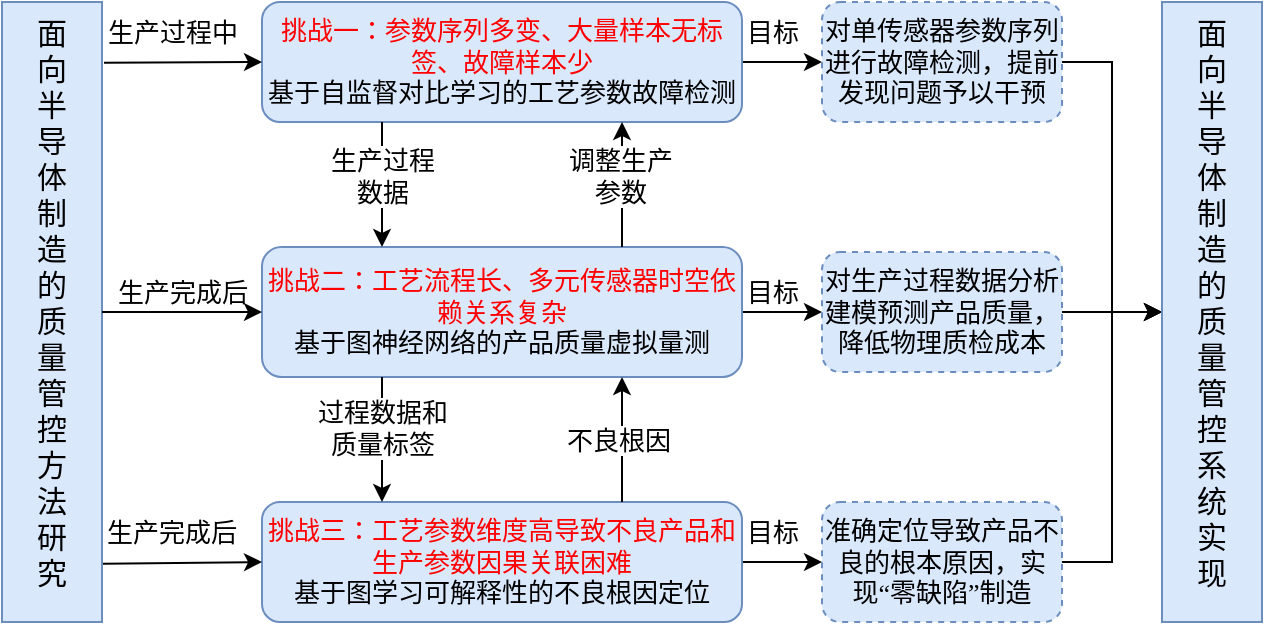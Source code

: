 <mxfile version="26.0.14">
  <diagram name="第 1 页" id="vRJoYxe_t1CxdExO-E0Y">
    <mxGraphModel dx="819" dy="422" grid="1" gridSize="10" guides="1" tooltips="1" connect="1" arrows="1" fold="1" page="1" pageScale="1" pageWidth="827" pageHeight="1169" math="0" shadow="0">
      <root>
        <mxCell id="0" />
        <mxCell id="1" parent="0" />
        <mxCell id="leD4EtCYWYrJHKbPkgnn-1" value="" style="rounded=0;whiteSpace=wrap;html=1;fontFamily=宋体;fontSize=13;fillColor=#dae8fc;strokeColor=#6c8ebf;fontStyle=0" parent="1" vertex="1">
          <mxGeometry x="70" y="110" width="50" height="310" as="geometry" />
        </mxCell>
        <mxCell id="leD4EtCYWYrJHKbPkgnn-3" value="面向半导体制造的质量管控方法研究" style="text;html=1;strokeColor=none;fillColor=none;align=center;verticalAlign=middle;whiteSpace=wrap;rounded=0;fontFamily=宋体;fontSize=15;fontStyle=0" parent="1" vertex="1">
          <mxGeometry x="85" y="140" width="20" height="239" as="geometry" />
        </mxCell>
        <mxCell id="leD4EtCYWYrJHKbPkgnn-10" value="" style="edgeStyle=orthogonalEdgeStyle;rounded=0;orthogonalLoop=1;jettySize=auto;html=1;fontFamily=宋体;fontSize=13;fontStyle=0" parent="1" source="leD4EtCYWYrJHKbPkgnn-4" target="leD4EtCYWYrJHKbPkgnn-9" edge="1">
          <mxGeometry relative="1" as="geometry" />
        </mxCell>
        <mxCell id="leD4EtCYWYrJHKbPkgnn-4" value="&lt;font color=&quot;#ff0000&quot;&gt;挑战一：参数序列多变、大量样本无标签、故障样本少&lt;/font&gt;&lt;br&gt;基于自监督对比学习的工艺参数故障检测" style="rounded=1;whiteSpace=wrap;html=1;fontFamily=宋体;fontSize=13;fillColor=#dae8fc;strokeColor=#6c8ebf;fontStyle=0" parent="1" vertex="1">
          <mxGeometry x="200" y="110" width="240" height="60" as="geometry" />
        </mxCell>
        <mxCell id="leD4EtCYWYrJHKbPkgnn-13" value="" style="edgeStyle=orthogonalEdgeStyle;rounded=0;orthogonalLoop=1;jettySize=auto;html=1;fontFamily=宋体;fontSize=13;fontStyle=0" parent="1" source="leD4EtCYWYrJHKbPkgnn-5" target="leD4EtCYWYrJHKbPkgnn-12" edge="1">
          <mxGeometry relative="1" as="geometry" />
        </mxCell>
        <mxCell id="leD4EtCYWYrJHKbPkgnn-5" value="&lt;font color=&quot;#ff0000&quot;&gt;挑战二：工艺流程长、多元传感器时空依赖关系复杂&lt;/font&gt;&lt;br&gt;基于图神经网络的产品质量虚拟量测" style="rounded=1;whiteSpace=wrap;html=1;fontFamily=宋体;fontSize=13;fillColor=#dae8fc;strokeColor=#6c8ebf;fontStyle=0" parent="1" vertex="1">
          <mxGeometry x="200" y="232.5" width="240" height="65" as="geometry" />
        </mxCell>
        <mxCell id="leD4EtCYWYrJHKbPkgnn-16" value="" style="edgeStyle=orthogonalEdgeStyle;rounded=0;orthogonalLoop=1;jettySize=auto;html=1;fontFamily=宋体;fontSize=13;fontStyle=0" parent="1" source="leD4EtCYWYrJHKbPkgnn-6" target="leD4EtCYWYrJHKbPkgnn-15" edge="1">
          <mxGeometry relative="1" as="geometry" />
        </mxCell>
        <mxCell id="leD4EtCYWYrJHKbPkgnn-6" value="&lt;font color=&quot;#ff0000&quot;&gt;挑战三：工艺参数维度高导致不良产品和生产参数因果关联困难&lt;/font&gt;&lt;br&gt;基于图学习可解释性的不良根因定位" style="rounded=1;whiteSpace=wrap;html=1;fontFamily=宋体;fontSize=13;fillColor=#dae8fc;strokeColor=#6c8ebf;fontStyle=0" parent="1" vertex="1">
          <mxGeometry x="200" y="360" width="240" height="60" as="geometry" />
        </mxCell>
        <mxCell id="XV_b17r9qpa5eP-i0__M-15" value="" style="edgeStyle=orthogonalEdgeStyle;rounded=0;orthogonalLoop=1;jettySize=auto;html=1;fontFamily=宋体;fontStyle=0" parent="1" source="leD4EtCYWYrJHKbPkgnn-9" target="XV_b17r9qpa5eP-i0__M-2" edge="1">
          <mxGeometry relative="1" as="geometry" />
        </mxCell>
        <mxCell id="leD4EtCYWYrJHKbPkgnn-9" value="&lt;p style=&quot;margin-top: 0pt; margin-bottom: 0pt; margin-left: 0in; direction: ltr; unicode-bidi: embed; word-break: normal; font-size: 13px;&quot;&gt;对单传感器参数序列进行故障检测，提前发现问题予以干预&lt;/p&gt;" style="rounded=1;whiteSpace=wrap;html=1;fontFamily=宋体;fontSize=13;fillColor=#dae8fc;strokeColor=#6c8ebf;dashed=1;fontStyle=0" parent="1" vertex="1">
          <mxGeometry x="480" y="110" width="120" height="60" as="geometry" />
        </mxCell>
        <mxCell id="leD4EtCYWYrJHKbPkgnn-11" value="目标" style="text;html=1;align=center;verticalAlign=middle;resizable=0;points=[];autosize=1;strokeColor=none;fillColor=none;fontFamily=宋体;fontSize=13;fontStyle=0" parent="1" vertex="1">
          <mxGeometry x="430" y="110" width="50" height="30" as="geometry" />
        </mxCell>
        <mxCell id="XV_b17r9qpa5eP-i0__M-16" value="" style="edgeStyle=orthogonalEdgeStyle;rounded=0;orthogonalLoop=1;jettySize=auto;html=1;strokeWidth=1;fontFamily=宋体;fontStyle=0" parent="1" source="leD4EtCYWYrJHKbPkgnn-12" target="XV_b17r9qpa5eP-i0__M-2" edge="1">
          <mxGeometry relative="1" as="geometry" />
        </mxCell>
        <mxCell id="leD4EtCYWYrJHKbPkgnn-12" value="&lt;p style=&quot;margin-top: 0pt; margin-bottom: 0pt; margin-left: 0in; direction: ltr; unicode-bidi: embed; word-break: normal; font-size: 13px;&quot;&gt;对生产过程数据分析建模预测产品质量，降低物理质检成本&lt;/p&gt;" style="rounded=1;whiteSpace=wrap;html=1;fontFamily=宋体;fontSize=13;fillColor=#dae8fc;strokeColor=#6c8ebf;dashed=1;fontStyle=0" parent="1" vertex="1">
          <mxGeometry x="480" y="235" width="120" height="60" as="geometry" />
        </mxCell>
        <mxCell id="leD4EtCYWYrJHKbPkgnn-14" value="目标" style="text;html=1;align=center;verticalAlign=middle;resizable=0;points=[];autosize=1;strokeColor=none;fillColor=none;fontFamily=宋体;fontSize=13;fontStyle=0" parent="1" vertex="1">
          <mxGeometry x="430" y="240" width="50" height="30" as="geometry" />
        </mxCell>
        <mxCell id="XV_b17r9qpa5eP-i0__M-17" value="" style="edgeStyle=orthogonalEdgeStyle;rounded=0;orthogonalLoop=1;jettySize=auto;html=1;fontFamily=宋体;fontStyle=0" parent="1" source="leD4EtCYWYrJHKbPkgnn-15" target="XV_b17r9qpa5eP-i0__M-2" edge="1">
          <mxGeometry relative="1" as="geometry" />
        </mxCell>
        <mxCell id="leD4EtCYWYrJHKbPkgnn-15" value="&lt;p style=&quot;margin-top: 0pt; margin-bottom: 0pt; margin-left: 0in; direction: ltr; unicode-bidi: embed; word-break: normal; font-size: 13px;&quot;&gt;准确定位导致产品不良的根本原因，实现“零缺陷”制造&lt;/p&gt;" style="rounded=1;whiteSpace=wrap;html=1;fontFamily=宋体;fontSize=13;fillColor=#dae8fc;strokeColor=#6c8ebf;dashed=1;fontStyle=0" parent="1" vertex="1">
          <mxGeometry x="480" y="360" width="120" height="60" as="geometry" />
        </mxCell>
        <mxCell id="leD4EtCYWYrJHKbPkgnn-17" value="目标" style="text;html=1;align=center;verticalAlign=middle;resizable=0;points=[];autosize=1;strokeColor=none;fillColor=none;fontFamily=宋体;fontSize=13;fontStyle=0" parent="1" vertex="1">
          <mxGeometry x="430" y="360" width="50" height="30" as="geometry" />
        </mxCell>
        <mxCell id="leD4EtCYWYrJHKbPkgnn-18" value="" style="endArrow=classic;html=1;rounded=0;exitX=0.25;exitY=1;exitDx=0;exitDy=0;entryX=0.25;entryY=0;entryDx=0;entryDy=0;fontFamily=宋体;fontSize=13;fontStyle=0" parent="1" source="leD4EtCYWYrJHKbPkgnn-4" target="leD4EtCYWYrJHKbPkgnn-5" edge="1">
          <mxGeometry width="50" height="50" relative="1" as="geometry">
            <mxPoint x="170" y="250" as="sourcePoint" />
            <mxPoint x="220" y="200" as="targetPoint" />
          </mxGeometry>
        </mxCell>
        <mxCell id="leD4EtCYWYrJHKbPkgnn-19" value="生产过程&lt;br style=&quot;font-size: 13px;&quot;&gt;数据" style="edgeLabel;html=1;align=center;verticalAlign=middle;resizable=0;points=[];fontFamily=宋体;fontSize=13;fontStyle=0" parent="leD4EtCYWYrJHKbPkgnn-18" vertex="1" connectable="0">
          <mxGeometry x="-0.135" relative="1" as="geometry">
            <mxPoint as="offset" />
          </mxGeometry>
        </mxCell>
        <mxCell id="leD4EtCYWYrJHKbPkgnn-20" value="" style="endArrow=classic;html=1;rounded=0;entryX=0.25;entryY=0;entryDx=0;entryDy=0;exitX=0.25;exitY=1;exitDx=0;exitDy=0;fontFamily=宋体;fontSize=13;fontStyle=0" parent="1" source="leD4EtCYWYrJHKbPkgnn-5" target="leD4EtCYWYrJHKbPkgnn-6" edge="1">
          <mxGeometry width="50" height="50" relative="1" as="geometry">
            <mxPoint x="240" y="310" as="sourcePoint" />
            <mxPoint x="250" y="350" as="targetPoint" />
          </mxGeometry>
        </mxCell>
        <mxCell id="leD4EtCYWYrJHKbPkgnn-21" value="过程数据和&lt;br style=&quot;font-size: 13px;&quot;&gt;质量标签" style="edgeLabel;html=1;align=center;verticalAlign=middle;resizable=0;points=[];fontFamily=宋体;fontSize=13;fontStyle=0" parent="leD4EtCYWYrJHKbPkgnn-20" vertex="1" connectable="0">
          <mxGeometry x="-0.183" relative="1" as="geometry">
            <mxPoint as="offset" />
          </mxGeometry>
        </mxCell>
        <mxCell id="leD4EtCYWYrJHKbPkgnn-22" value="" style="endArrow=classic;html=1;rounded=0;entryX=0.75;entryY=1;entryDx=0;entryDy=0;exitX=0.75;exitY=0;exitDx=0;exitDy=0;fontFamily=宋体;fontSize=13;fontStyle=0" parent="1" source="leD4EtCYWYrJHKbPkgnn-6" target="leD4EtCYWYrJHKbPkgnn-5" edge="1">
          <mxGeometry width="50" height="50" relative="1" as="geometry">
            <mxPoint x="300" y="340" as="sourcePoint" />
            <mxPoint x="350" y="310" as="targetPoint" />
          </mxGeometry>
        </mxCell>
        <mxCell id="leD4EtCYWYrJHKbPkgnn-23" value="不良根因" style="edgeLabel;html=1;align=center;verticalAlign=middle;resizable=0;points=[];fontFamily=宋体;fontSize=13;fontStyle=0" parent="leD4EtCYWYrJHKbPkgnn-22" vertex="1" connectable="0">
          <mxGeometry x="0.013" y="2" relative="1" as="geometry">
            <mxPoint as="offset" />
          </mxGeometry>
        </mxCell>
        <mxCell id="leD4EtCYWYrJHKbPkgnn-24" value="" style="endArrow=classic;html=1;rounded=0;entryX=0.75;entryY=1;entryDx=0;entryDy=0;exitX=0.75;exitY=0;exitDx=0;exitDy=0;fontFamily=宋体;fontSize=13;fontStyle=0" parent="1" source="leD4EtCYWYrJHKbPkgnn-5" target="leD4EtCYWYrJHKbPkgnn-4" edge="1">
          <mxGeometry width="50" height="50" relative="1" as="geometry">
            <mxPoint x="300" y="230" as="sourcePoint" />
            <mxPoint x="350" y="180" as="targetPoint" />
          </mxGeometry>
        </mxCell>
        <mxCell id="leD4EtCYWYrJHKbPkgnn-25" value="调整生产&lt;br style=&quot;font-size: 13px;&quot;&gt;参数" style="edgeLabel;html=1;align=center;verticalAlign=middle;resizable=0;points=[];fontFamily=宋体;fontSize=13;fontStyle=0" parent="leD4EtCYWYrJHKbPkgnn-24" vertex="1" connectable="0">
          <mxGeometry x="0.157" y="1" relative="1" as="geometry">
            <mxPoint as="offset" />
          </mxGeometry>
        </mxCell>
        <mxCell id="leD4EtCYWYrJHKbPkgnn-26" value="" style="endArrow=classic;html=1;rounded=0;entryX=0;entryY=0.5;entryDx=0;entryDy=0;exitX=1.02;exitY=0.098;exitDx=0;exitDy=0;exitPerimeter=0;fontFamily=宋体;fontSize=13;fontStyle=0" parent="1" source="leD4EtCYWYrJHKbPkgnn-1" target="leD4EtCYWYrJHKbPkgnn-4" edge="1">
          <mxGeometry width="50" height="50" relative="1" as="geometry">
            <mxPoint x="160" y="140" as="sourcePoint" />
            <mxPoint x="200" y="100" as="targetPoint" />
          </mxGeometry>
        </mxCell>
        <mxCell id="leD4EtCYWYrJHKbPkgnn-27" value="" style="endArrow=classic;html=1;rounded=0;entryX=0;entryY=0.5;entryDx=0;entryDy=0;exitX=1;exitY=0.5;exitDx=0;exitDy=0;fontFamily=宋体;fontSize=13;fontStyle=0" parent="1" source="leD4EtCYWYrJHKbPkgnn-1" target="leD4EtCYWYrJHKbPkgnn-5" edge="1">
          <mxGeometry width="50" height="50" relative="1" as="geometry">
            <mxPoint x="150" y="270" as="sourcePoint" />
            <mxPoint x="200" y="220" as="targetPoint" />
          </mxGeometry>
        </mxCell>
        <mxCell id="leD4EtCYWYrJHKbPkgnn-28" value="" style="endArrow=classic;html=1;rounded=0;entryX=0;entryY=0.5;entryDx=0;entryDy=0;exitX=1.01;exitY=0.906;exitDx=0;exitDy=0;exitPerimeter=0;fontFamily=宋体;fontSize=13;fontStyle=0" parent="1" source="leD4EtCYWYrJHKbPkgnn-1" target="leD4EtCYWYrJHKbPkgnn-6" edge="1">
          <mxGeometry width="50" height="50" relative="1" as="geometry">
            <mxPoint x="150" y="390" as="sourcePoint" />
            <mxPoint x="200" y="340" as="targetPoint" />
          </mxGeometry>
        </mxCell>
        <mxCell id="leD4EtCYWYrJHKbPkgnn-32" value="生产完成后" style="text;html=1;align=center;verticalAlign=middle;resizable=0;points=[];autosize=1;strokeColor=none;fillColor=none;fontFamily=宋体;fontSize=13;fontStyle=0" parent="1" vertex="1">
          <mxGeometry x="115" y="240" width="90" height="30" as="geometry" />
        </mxCell>
        <mxCell id="leD4EtCYWYrJHKbPkgnn-33" value="生产过程中" style="text;html=1;align=center;verticalAlign=middle;resizable=0;points=[];autosize=1;strokeColor=none;fillColor=none;fontFamily=宋体;fontSize=13;fontStyle=0" parent="1" vertex="1">
          <mxGeometry x="110" y="110" width="90" height="30" as="geometry" />
        </mxCell>
        <mxCell id="leD4EtCYWYrJHKbPkgnn-34" value="生产完成后" style="text;html=1;strokeColor=none;fillColor=none;align=center;verticalAlign=middle;whiteSpace=wrap;rounded=0;fontFamily=宋体;fontSize=13;fontStyle=0" parent="1" vertex="1">
          <mxGeometry x="115" y="365" width="80" height="20" as="geometry" />
        </mxCell>
        <mxCell id="XV_b17r9qpa5eP-i0__M-2" value="" style="rounded=0;whiteSpace=wrap;html=1;fontFamily=宋体;fontSize=13;fillColor=#dae8fc;strokeColor=#6c8ebf;fontStyle=0" parent="1" vertex="1">
          <mxGeometry x="650" y="110" width="50" height="310" as="geometry" />
        </mxCell>
        <mxCell id="XV_b17r9qpa5eP-i0__M-18" value="面向半导体制造的质量管控系统实现" style="text;html=1;strokeColor=none;fillColor=none;align=center;verticalAlign=middle;whiteSpace=wrap;rounded=0;fontFamily=宋体;fontSize=15;fontStyle=0" parent="1" vertex="1">
          <mxGeometry x="665" y="140" width="20" height="239" as="geometry" />
        </mxCell>
      </root>
    </mxGraphModel>
  </diagram>
</mxfile>
